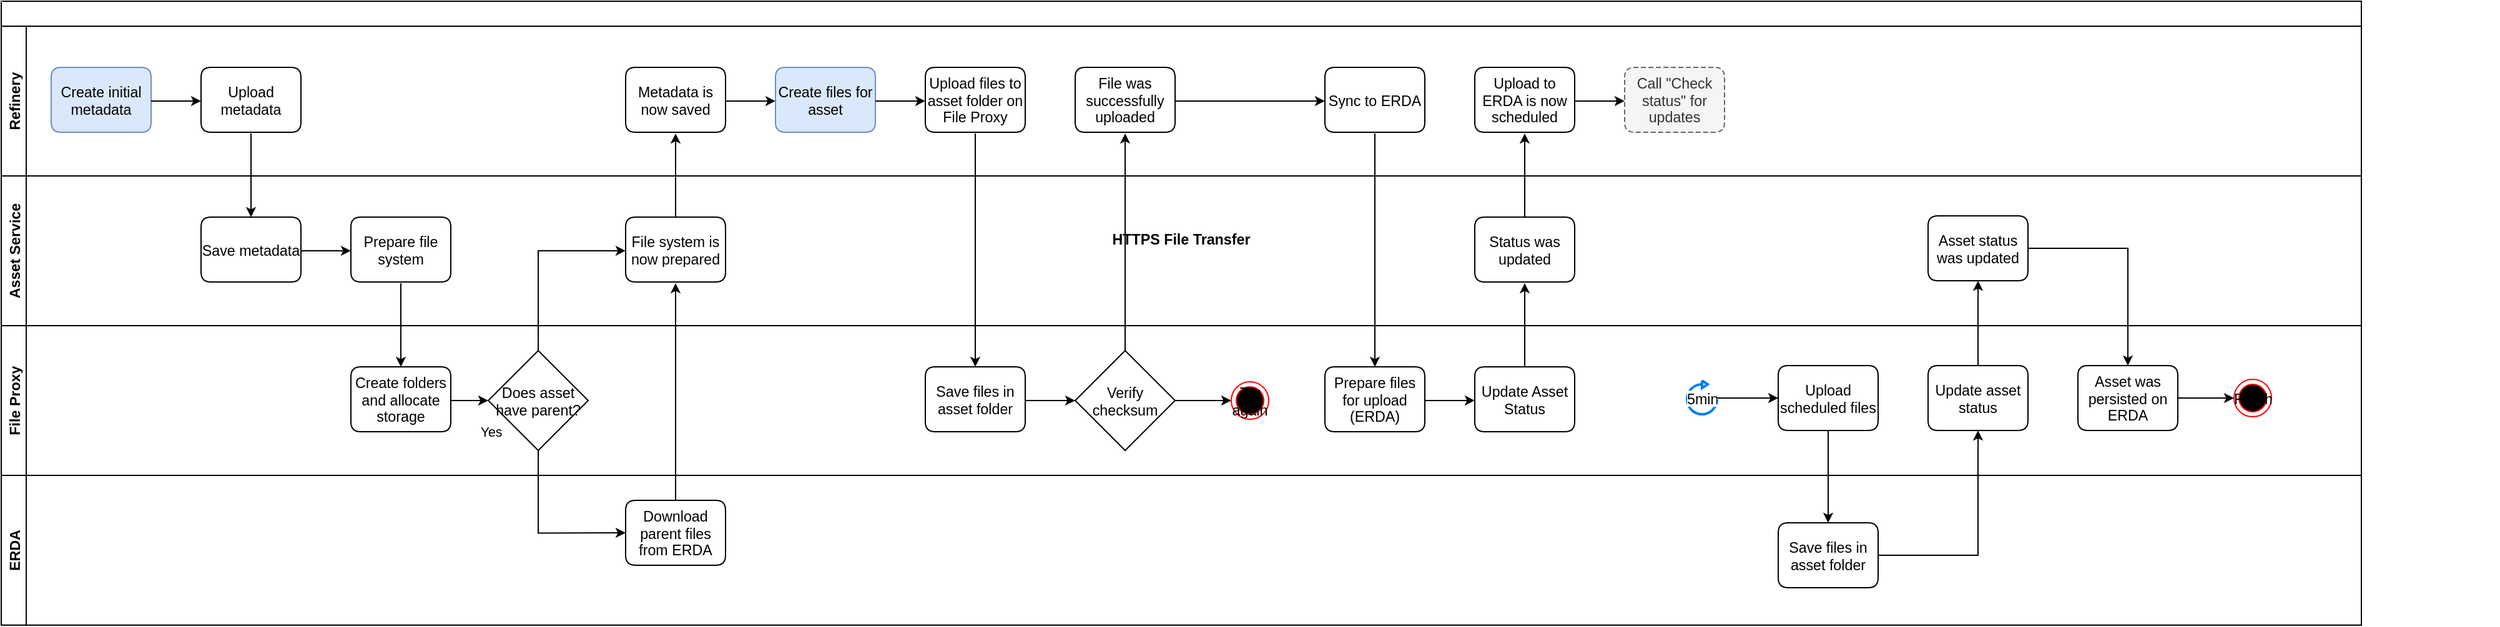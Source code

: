 <mxfile version="24.7.6">
  <diagram name="Page-1" id="Page-1">
    <mxGraphModel dx="1430" dy="869" grid="1" gridSize="10" guides="1" tooltips="1" connect="1" arrows="1" fold="1" page="1" pageScale="1" pageWidth="850" pageHeight="1100" math="0" shadow="0">
      <root>
        <mxCell id="0" />
        <mxCell id="1" parent="0" />
        <UserObject label="" tags="Background" id="2">
          <mxCell style="vsdxID=110000;fillColor=none;gradientColor=none;strokeColor=none;spacingTop=-3;spacingBottom=-3;spacingLeft=-3;spacingRight=-3;points=[];labelBackgroundColor=none;rounded=0;html=1;whiteSpace=wrap;" parent="1" vertex="1">
            <mxGeometry x="40" y="80" width="2000" height="500" as="geometry" />
          </mxCell>
        </UserObject>
        <mxCell id="4" style="vsdxID=210000;fillColor=none;gradientColor=none;strokeColor=none;spacingTop=-3;spacingBottom=-3;spacingLeft=-3;spacingRight=-3;points=[];labelBackgroundColor=none;rounded=0;html=1;whiteSpace=wrap;" parent="2" vertex="1">
          <mxGeometry width="1890" height="380" as="geometry" />
        </mxCell>
        <mxCell id="5" value="&lt;div style=&quot;font-size: 1px&quot;&gt;&lt;font style=&quot;font-size:11.64px;font-family:Helvetica;color:#000000;direction:ltr;letter-spacing:0px;line-height:120%;opacity:1&quot;&gt;&lt;b&gt;HTTPS File Transfer&lt;/b&gt;&lt;/font&gt;&lt;/div&gt;" style="verticalAlign=middle;align=center;overflow=width;vsdxID=2;fillColor=#ffffff;gradientColor=none;shape=stencil(UzV2Ls5ILEhVNTIoLinKz04tz0wpyVA1dlE1MsrMy0gtyiwBslSNXVWNndPyi1LTi/JL81Ig/IJEkEoQKze/DGRCBUSfAUiHkUElhGeqZ2QGFnCDqM3JzMOp1gC3QkMDspWiuwDIQDg9LTMnB+JzuDz1/QVzEVHOJUkxuivIdzFJoYYWYkAGeuIACkESlrErAA==);strokeColor=#000000;spacingTop=-3;spacingBottom=-3;spacingLeft=-3;spacingRight=-3;points=[];labelBackgroundColor=none;rounded=0;html=1;whiteSpace=wrap;" parent="4" vertex="1">
          <mxGeometry width="1890" height="380" as="geometry" />
        </mxCell>
        <mxCell id="6" style="vsdxID=310000;fillColor=none;gradientColor=none;strokeColor=none;spacingTop=-3;spacingBottom=-3;spacingLeft=-3;spacingRight=-3;points=[];labelBackgroundColor=none;rounded=0;html=1;whiteSpace=wrap;" parent="4" vertex="1">
          <mxGeometry y="20" width="1890" height="120" as="geometry" />
        </mxCell>
        <mxCell id="7" style="vsdxID=3;fillColor=#ffffff;gradientColor=none;shape=stencil(UzV2Ls5ILEhVNTIoLinKz04tz0wpyVA1dlE1MsrMy0gtyiwBslSNXVWNndPyi1LTi/JL81Ig/IJEkEoQKze/DGRCBUSfoZ6BGUiTkUElRMAAzHODqM3JzENSa0CeQkMDPEox7EdTDWQgnJ6WmZMD8Tlcnhr+gllJhlKK/EaBi0kJNbQQAzLQEwdQCJKwjF0B);strokeColor=#000000;spacingTop=-3;spacingBottom=-3;spacingLeft=-3;spacingRight=-3;points=[];labelBackgroundColor=none;rounded=0;html=1;whiteSpace=wrap;" parent="6" vertex="1">
          <mxGeometry width="1890" height="120" as="geometry" />
        </mxCell>
        <mxCell id="8" value="&lt;div style=&quot;font-size: 1px&quot;&gt;&lt;font style=&quot;font-size:11.64px;font-family:Helvetica;color:#000000;direction:ltr;letter-spacing:0px;line-height:120%;opacity:1&quot;&gt;&lt;b&gt;Refinery&lt;/b&gt;&lt;/font&gt;&lt;/div&gt;" style="text;vsdxID=3;fillColor=none;gradientColor=none;strokeColor=none;spacingTop=-3;spacingBottom=-3;spacingLeft=-3;spacingRight=-3;points=[];labelBackgroundColor=none;rounded=0;html=1;whiteSpace=wrap;verticalAlign=middle;align=center;overflow=width;rotation=-89.77;;html=1;" parent="7" vertex="1">
          <mxGeometry x="-48" y="52" width="116" height="16" as="geometry" />
        </mxCell>
        <mxCell id="9" value="&lt;div style=&quot;font-size: 1px&quot;&gt;&lt;font style=&quot;font-size:11.64px;font-family:Helvetica;color:#000000;direction:ltr;letter-spacing:0px;line-height:120%;opacity:1&quot;&gt;Create initial metadata&lt;/font&gt;&lt;/div&gt;" style="verticalAlign=middle;align=center;overflow=width;vsdxID=5;fillColor=#dae8fc;gradientColor=none;shape=stencil(nZBLDsIwDERP4y1KE6GyL+UCnCAihliEpHLD9/SktZACYtWdZ+aNLA2YbvR2QNBqzJzOeCeXPZgtaE3RI1MuF5geTHdMjCdO1+hED7aQWs0OOuk0E62V5cOeXiheu9q0a/GleEm36eFDYiXRs1Y7AQPFCmzUYvSj/8KL0S+wHPMgMhWFIHvW+e+AxZLxTf8G);strokeColor=#6c8ebf;spacingTop=-3;spacingBottom=-3;spacingLeft=-3;spacingRight=-3;points=[];labelBackgroundColor=none;rounded=1;html=1;whiteSpace=wrap;" parent="6" vertex="1">
          <mxGeometry x="40" y="33" width="80" height="52" as="geometry" />
        </mxCell>
        <mxCell id="10" value="&lt;div style=&quot;font-size: 1px&quot;&gt;&lt;font style=&quot;font-size:11.64px;font-family:Helvetica;color:#000000;direction:ltr;letter-spacing:0px;line-height:120%;opacity:1&quot;&gt;Upload metadata&lt;/font&gt;&lt;/div&gt;" style="verticalAlign=middle;align=center;overflow=width;vsdxID=6;fillColor=#ffffff;gradientColor=none;shape=stencil(nZBLDsIwDERP4y1KE6GyL+UCnCAihliEpHLD9/SktZACYtWdZ+aNLA2YbvR2QNBqzJzOeCeXPZgtaE3RI1MuF5geTHdMjCdO1+hED7aQWs0OOuk0E62V5cOeXiheu9q0a/GleEm36eFDYiXRs1Y7AQPFCmzUYvSj/8KL0S+wHPMgMhWFIHvW+e+AxZLxTf8G);strokeColor=#000000;spacingTop=-3;spacingBottom=-3;spacingLeft=-3;spacingRight=-3;points=[];labelBackgroundColor=none;rounded=1;html=1;whiteSpace=wrap;" parent="6" vertex="1">
          <mxGeometry x="160" y="33" width="80" height="52" as="geometry" />
        </mxCell>
        <mxCell id="11" value="&lt;div style=&quot;font-size: 1px&quot;&gt;&lt;font style=&quot;font-size:11.64px;font-family:Helvetica;color:#000000;direction:ltr;letter-spacing:0px;line-height:120%;opacity:1&quot;&gt;Metadata is now saved&lt;/font&gt;&lt;/div&gt;" style="verticalAlign=middle;align=center;overflow=width;vsdxID=8;fillColor=#ffffff;gradientColor=none;shape=stencil(nZBLDsIwDERP4y1KE6GyL+UCnCAihliEpHLD9/SktZACYtWdZ+aNLA2YbvR2QNBqzJzOeCeXPZgtaE3RI1MuF5geTHdMjCdO1+hED7aQWs0OOuk0E62V5cOeXiheu9q0a/GleEm36eFDYiXRs1Y7AQPFCmzUYvSj/8KL0S+wHPMgMhWFIHvW+e+AxZLxTf8G);strokeColor=#000000;spacingTop=-3;spacingBottom=-3;spacingLeft=-3;spacingRight=-3;points=[];labelBackgroundColor=none;rounded=1;html=1;whiteSpace=wrap;" parent="6" vertex="1">
          <mxGeometry x="500" y="33" width="80" height="52" as="geometry" />
        </mxCell>
        <mxCell id="12" value="&lt;div style=&quot;font-size: 1px&quot;&gt;&lt;font style=&quot;font-size:11.64px;font-family:Helvetica;color:#000000;direction:ltr;letter-spacing:0px;line-height:120%;opacity:1&quot;&gt;Create files for asset&lt;/font&gt;&lt;/div&gt;" style="verticalAlign=middle;align=center;overflow=width;vsdxID=9;fillColor=#dae8fc;gradientColor=none;shape=stencil(nZBLDsIwDERP4y1KE6GyL+UCnCAihliEpHLD9/SktZACYtWdZ+aNLA2YbvR2QNBqzJzOeCeXPZgtaE3RI1MuF5geTHdMjCdO1+hED7aQWs0OOuk0E62V5cOeXiheu9q0a/GleEm36eFDYiXRs1Y7AQPFCmzUYvSj/8KL0S+wHPMgMhWFIHvW+e+AxZLxTf8G);strokeColor=#6c8ebf;spacingTop=-3;spacingBottom=-3;spacingLeft=-3;spacingRight=-3;points=[];labelBackgroundColor=none;rounded=1;html=1;whiteSpace=wrap;" parent="6" vertex="1">
          <mxGeometry x="620" y="33" width="80" height="52" as="geometry" />
        </mxCell>
        <mxCell id="13" value="&lt;div style=&quot;font-size: 1px&quot;&gt;&lt;font style=&quot;font-size:11.64px;font-family:Helvetica;color:#000000;direction:ltr;letter-spacing:0px;line-height:120%;opacity:1&quot;&gt;Upload files to asset folder on File Proxy&lt;/font&gt;&lt;/div&gt;" style="verticalAlign=middle;align=center;overflow=width;vsdxID=11;fillColor=#ffffff;gradientColor=none;shape=stencil(nZBLDsIwDERP4y1KE6GyL+UCnCAihliEpHLD9/SktZACYtWdZ+aNLA2YbvR2QNBqzJzOeCeXPZgtaE3RI1MuF5geTHdMjCdO1+hED7aQWs0OOuk0E62V5cOeXiheu9q0a/GleEm36eFDYiXRs1Y7AQPFCmzUYvSj/8KL0S+wHPMgMhWFIHvW+e+AxZLxTf8G);strokeColor=#000000;spacingTop=-3;spacingBottom=-3;spacingLeft=-3;spacingRight=-3;points=[];labelBackgroundColor=none;rounded=1;html=1;whiteSpace=wrap;" parent="6" vertex="1">
          <mxGeometry x="740" y="33" width="80" height="52" as="geometry" />
        </mxCell>
        <mxCell id="14" value="&lt;div style=&quot;font-size: 1px&quot;&gt;&lt;font style=&quot;font-size:11.64px;font-family:Helvetica;color:#000000;direction:ltr;letter-spacing:0px;line-height:120%;opacity:1&quot;&gt;File was successfully uploaded&lt;/font&gt;&lt;/div&gt;" style="verticalAlign=middle;align=center;overflow=width;vsdxID=13;fillColor=#ffffff;gradientColor=none;shape=stencil(nZBLDsIwDERP4y1KE6GyL+UCnCAihliEpHLD9/SktZACYtWdZ+aNLA2YbvR2QNBqzJzOeCeXPZgtaE3RI1MuF5geTHdMjCdO1+hED7aQWs0OOuk0E62V5cOeXiheu9q0a/GleEm36eFDYiXRs1Y7AQPFCmzUYvSj/8KL0S+wHPMgMhWFIHvW+e+AxZLxTf8G);strokeColor=#000000;spacingTop=-3;spacingBottom=-3;spacingLeft=-3;spacingRight=-3;points=[];labelBackgroundColor=none;rounded=1;html=1;whiteSpace=wrap;" parent="6" vertex="1">
          <mxGeometry x="860" y="33" width="80" height="52" as="geometry" />
        </mxCell>
        <mxCell id="15" value="&lt;div style=&quot;font-size: 1px&quot;&gt;&lt;font style=&quot;font-size:11.64px;font-family:Helvetica;color:#000000;direction:ltr;letter-spacing:0px;line-height:120%;opacity:1&quot;&gt;Sync to ERDA&lt;/font&gt;&lt;/div&gt;" style="verticalAlign=middle;align=center;overflow=width;vsdxID=14;fillColor=#ffffff;gradientColor=none;shape=stencil(nZBLDsIwDERP4y1KE6GyL+UCnCAihliEpHLD9/SktZACYtWdZ+aNLA2YbvR2QNBqzJzOeCeXPZgtaE3RI1MuF5geTHdMjCdO1+hED7aQWs0OOuk0E62V5cOeXiheu9q0a/GleEm36eFDYiXRs1Y7AQPFCmzUYvSj/8KL0S+wHPMgMhWFIHvW+e+AxZLxTf8G);strokeColor=#000000;spacingTop=-3;spacingBottom=-3;spacingLeft=-3;spacingRight=-3;points=[];labelBackgroundColor=none;rounded=1;html=1;whiteSpace=wrap;" parent="6" vertex="1">
          <mxGeometry x="1060" y="33" width="80" height="52" as="geometry" />
        </mxCell>
        <mxCell id="16" value="&lt;div style=&quot;font-size: 1px&quot;&gt;&lt;font style=&quot;font-size:11.64px;font-family:Helvetica;color:#000000;direction:ltr;letter-spacing:0px;line-height:120%;opacity:1&quot;&gt;Upload to ERDA is now scheduled&lt;/font&gt;&lt;/div&gt;" style="verticalAlign=middle;align=center;overflow=width;vsdxID=16;fillColor=#ffffff;gradientColor=none;shape=stencil(nZBLDsIwDERP4y1KE6GyL+UCnCAihliEpHLD9/SktZACYtWdZ+aNLA2YbvR2QNBqzJzOeCeXPZgtaE3RI1MuF5geTHdMjCdO1+hED7aQWs0OOuk0E62V5cOeXiheu9q0a/GleEm36eFDYiXRs1Y7AQPFCmzUYvSj/8KL0S+wHPMgMhWFIHvW+e+AxZLxTf8G);strokeColor=#000000;spacingTop=-3;spacingBottom=-3;spacingLeft=-3;spacingRight=-3;points=[];labelBackgroundColor=none;rounded=1;html=1;whiteSpace=wrap;" parent="6" vertex="1">
          <mxGeometry x="1180" y="33" width="80" height="52" as="geometry" />
        </mxCell>
        <mxCell id="17" value="&lt;div style=&quot;font-size: 1px&quot;&gt;&lt;font style=&quot;font-size:11.64px;font-family:Helvetica;color:#333333;direction:ltr;letter-spacing:0px;line-height:120%;opacity:1&quot;&gt;Call &amp;quot;Check status&amp;quot; for updates&lt;/font&gt;&lt;/div&gt;" style="verticalAlign=middle;align=center;overflow=width;vsdxID=17;fillColor=#f5f5f5;gradientColor=none;shape=stencil(nZBLDsIwDERP4y1KE6GyL+UCnCAihliEpHLD9/SktZACYtWdZ+aNLA2YbvR2QNBqzJzOeCeXPZgtaE3RI1MuF5geTHdMjCdO1+hED7aQWs0OOuk0E62V5cOeXiheu9q0a/GleEm36eFDYiXRs1Y7AQPFCmzUYvSj/8KL0S+wHPMgMhWFIHvW+e+AxZLxTf8G);dashed=1;dashPattern=4.00 2.00;strokeColor=#666666;spacingTop=-3;spacingBottom=-3;spacingLeft=-3;spacingRight=-3;points=[];labelBackgroundColor=none;rounded=1;html=1;whiteSpace=wrap;" parent="6" vertex="1">
          <mxGeometry x="1300" y="33" width="80" height="52" as="geometry" />
        </mxCell>
        <UserObject label="" tags="Background" id="50">
          <mxCell style="vsdxID=4;edgeStyle=none;startArrow=none;endArrow=classic;startSize=5;endSize=5;strokeColor=#000000;spacingTop=0;spacingBottom=0;spacingLeft=0;spacingRight=0;verticalAlign=middle;html=1;labelBackgroundColor=#ffffff;rounded=0;exitX=1;exitY=0.519;exitDx=0;exitDy=0;exitPerimeter=0;entryX=0;entryY=0.519;entryDx=0;entryDy=0;entryPerimeter=0;" parent="6" source="9" target="10" edge="1">
            <mxGeometry relative="1" as="geometry">
              <mxPoint x="-20" y="102" as="offset" />
              <Array as="points" />
            </mxGeometry>
          </mxCell>
        </UserObject>
        <UserObject label="" tags="Background" id="51">
          <mxCell style="vsdxID=7;edgeStyle=none;startArrow=none;endArrow=classic;startSize=5;endSize=5;strokeColor=#000000;spacingTop=0;spacingBottom=0;spacingLeft=0;spacingRight=0;verticalAlign=middle;html=1;labelBackgroundColor=#ffffff;rounded=0;exitX=1;exitY=0.519;exitDx=0;exitDy=0;exitPerimeter=0;entryX=0;entryY=0.519;entryDx=0;entryDy=0;entryPerimeter=0;" parent="6" source="11" target="12" edge="1">
            <mxGeometry relative="1" as="geometry">
              <mxPoint x="-20" y="102" as="offset" />
              <Array as="points" />
            </mxGeometry>
          </mxCell>
        </UserObject>
        <UserObject label="" tags="Background" id="52">
          <mxCell style="vsdxID=10;edgeStyle=none;startArrow=none;endArrow=classic;startSize=5;endSize=5;strokeColor=#000000;spacingTop=0;spacingBottom=0;spacingLeft=0;spacingRight=0;verticalAlign=middle;html=1;labelBackgroundColor=#ffffff;rounded=0;exitX=1;exitY=0.519;exitDx=0;exitDy=0;exitPerimeter=0;entryX=0;entryY=0.519;entryDx=0;entryDy=0;entryPerimeter=0;" parent="6" source="12" target="13" edge="1">
            <mxGeometry relative="1" as="geometry">
              <mxPoint x="-20" y="102" as="offset" />
              <Array as="points" />
            </mxGeometry>
          </mxCell>
        </UserObject>
        <UserObject label="" tags="Background" id="53">
          <mxCell style="vsdxID=12;edgeStyle=none;startArrow=none;endArrow=classic;startSize=5;endSize=5;strokeColor=#000000;spacingTop=0;spacingBottom=0;spacingLeft=0;spacingRight=0;verticalAlign=middle;html=1;labelBackgroundColor=#ffffff;rounded=0;exitX=1;exitY=0.519;exitDx=0;exitDy=0;exitPerimeter=0;entryX=0;entryY=0.519;entryDx=0;entryDy=0;entryPerimeter=0;" parent="6" source="14" target="15" edge="1">
            <mxGeometry relative="1" as="geometry">
              <mxPoint x="-60" y="102" as="offset" />
              <Array as="points" />
            </mxGeometry>
          </mxCell>
        </UserObject>
        <UserObject label="" tags="Background" id="54">
          <mxCell style="vsdxID=15;edgeStyle=none;startArrow=none;endArrow=classic;startSize=5;endSize=5;strokeColor=#000000;spacingTop=0;spacingBottom=0;spacingLeft=0;spacingRight=0;verticalAlign=middle;html=1;labelBackgroundColor=#ffffff;rounded=0;exitX=1;exitY=0.519;exitDx=0;exitDy=0;exitPerimeter=0;entryX=0;entryY=0.519;entryDx=0;entryDy=0;entryPerimeter=0;" parent="6" source="16" target="17" edge="1">
            <mxGeometry relative="1" as="geometry">
              <mxPoint x="-20" y="102" as="offset" />
              <Array as="points" />
            </mxGeometry>
          </mxCell>
        </UserObject>
        <mxCell id="18" style="vsdxID=1810000;fillColor=none;gradientColor=none;strokeColor=none;spacingTop=-3;spacingBottom=-3;spacingLeft=-3;spacingRight=-3;points=[];labelBackgroundColor=none;rounded=0;html=1;whiteSpace=wrap;" parent="4" vertex="1">
          <mxGeometry y="140" width="1890" height="120" as="geometry" />
        </mxCell>
        <mxCell id="19" style="vsdxID=18;fillColor=#ffffff;gradientColor=none;shape=stencil(UzV2Ls5ILEhVNTIoLinKz04tz0wpyVA1dlE1MsrMy0gtyiwBslSNXVWNndPyi1LTi/JL81Ig/IJEkEoQKze/DGRCBUSfoZ6BGUiTkUElRMAAzHODqM3JzENSa0CeQkMDPEox7EdTDWQgnJ6WmZMD8Tlcnhr+gllJhlKK/EaBi0kJNbQQAzLQEwdQCJKwjF0B);strokeColor=#000000;spacingTop=-3;spacingBottom=-3;spacingLeft=-3;spacingRight=-3;points=[];labelBackgroundColor=none;rounded=0;html=1;whiteSpace=wrap;" parent="18" vertex="1">
          <mxGeometry width="1890" height="120" as="geometry" />
        </mxCell>
        <mxCell id="20" value="&lt;div style=&quot;font-size: 1px&quot;&gt;&lt;font style=&quot;font-size:11.64px;font-family:Helvetica;color:#000000;direction:ltr;letter-spacing:0px;line-height:120%;opacity:1&quot;&gt;&lt;b&gt;Asset Service&lt;/b&gt;&lt;/font&gt;&lt;/div&gt;" style="text;vsdxID=18;fillColor=none;gradientColor=none;strokeColor=none;spacingTop=-3;spacingBottom=-3;spacingLeft=-3;spacingRight=-3;points=[];labelBackgroundColor=none;rounded=0;html=1;whiteSpace=wrap;verticalAlign=middle;align=center;overflow=width;rotation=-89.77;;html=1;" parent="19" vertex="1">
          <mxGeometry x="-48" y="52" width="116" height="16" as="geometry" />
        </mxCell>
        <mxCell id="21" value="&lt;div style=&quot;font-size: 1px&quot;&gt;&lt;font style=&quot;font-size:11.64px;font-family:Helvetica;color:#000000;direction:ltr;letter-spacing:0px;line-height:120%;opacity:1&quot;&gt;Save metadata&lt;/font&gt;&lt;/div&gt;" style="verticalAlign=middle;align=center;overflow=width;vsdxID=20;fillColor=#ffffff;gradientColor=none;shape=stencil(nZBLDsIwDERP4y1KE6GyL+UCnCAihliEpHLD9/SktZACYtWdZ+aNLA2YbvR2QNBqzJzOeCeXPZgtaE3RI1MuF5geTHdMjCdO1+hED7aQWs0OOuk0E62V5cOeXiheu9q0a/GleEm36eFDYiXRs1Y7AQPFCmzUYvSj/8KL0S+wHPMgMhWFIHvW+e+AxZLxTf8G);strokeColor=#000000;spacingTop=-3;spacingBottom=-3;spacingLeft=-3;spacingRight=-3;points=[];labelBackgroundColor=none;rounded=1;html=1;whiteSpace=wrap;" parent="18" vertex="1">
          <mxGeometry x="160" y="33" width="80" height="52" as="geometry" />
        </mxCell>
        <mxCell id="22" value="&lt;div style=&quot;font-size: 1px&quot;&gt;&lt;font style=&quot;font-size:11.64px;font-family:Helvetica;color:#000000;direction:ltr;letter-spacing:0px;line-height:120%;opacity:1&quot;&gt;Prepare file system&lt;/font&gt;&lt;/div&gt;" style="verticalAlign=middle;align=center;overflow=width;vsdxID=21;fillColor=#ffffff;gradientColor=none;shape=stencil(nZBLDsIwDERP4y1KE6GyL+UCnCAihliEpHLD9/SktZACYtWdZ+aNLA2YbvR2QNBqzJzOeCeXPZgtaE3RI1MuF5geTHdMjCdO1+hED7aQWs0OOuk0E62V5cOeXiheu9q0a/GleEm36eFDYiXRs1Y7AQPFCmzUYvSj/8KL0S+wHPMgMhWFIHvW+e+AxZLxTf8G);strokeColor=#000000;spacingTop=-3;spacingBottom=-3;spacingLeft=-3;spacingRight=-3;points=[];labelBackgroundColor=none;rounded=1;html=1;whiteSpace=wrap;" parent="18" vertex="1">
          <mxGeometry x="280" y="33" width="80" height="52" as="geometry" />
        </mxCell>
        <mxCell id="23" value="&lt;div style=&quot;font-size: 1px&quot;&gt;&lt;font style=&quot;font-size:11.64px;font-family:Helvetica;color:#000000;direction:ltr;letter-spacing:0px;line-height:120%;opacity:1&quot;&gt;File system is now prepared&lt;/font&gt;&lt;/div&gt;" style="verticalAlign=middle;align=center;overflow=width;vsdxID=22;fillColor=#ffffff;gradientColor=none;shape=stencil(nZBLDsIwDERP4y1KE6GyL+UCnCAihliEpHLD9/SktZACYtWdZ+aNLA2YbvR2QNBqzJzOeCeXPZgtaE3RI1MuF5geTHdMjCdO1+hED7aQWs0OOuk0E62V5cOeXiheu9q0a/GleEm36eFDYiXRs1Y7AQPFCmzUYvSj/8KL0S+wHPMgMhWFIHvW+e+AxZLxTf8G);strokeColor=#000000;spacingTop=-3;spacingBottom=-3;spacingLeft=-3;spacingRight=-3;points=[];labelBackgroundColor=none;rounded=1;html=1;whiteSpace=wrap;" parent="18" vertex="1">
          <mxGeometry x="500" y="33" width="80" height="52" as="geometry" />
        </mxCell>
        <mxCell id="24" value="&lt;div style=&quot;font-size: 1px&quot;&gt;&lt;font style=&quot;font-size:11.64px;font-family:Helvetica;color:#000000;direction:ltr;letter-spacing:0px;line-height:120%;opacity:1&quot;&gt;Status was updated&lt;/font&gt;&lt;/div&gt;" style="verticalAlign=middle;align=center;overflow=width;vsdxID=23;fillColor=#ffffff;gradientColor=none;shape=stencil(nZBLDsIwDERP4y1KE6GyL+UCnCAihliEpHLD9/SktZACYtWdZ+aNLA2YbvR2QNBqzJzOeCeXPZgtaE3RI1MuF5geTHdMjCdO1+hED7aQWs0OOuk0E62V5cOeXiheu9q0a/GleEm36eFDYiXRs1Y7AQPFCmzUYvSj/8KL0S+wHPMgMhWFIHvW+e+AxZLxTf8G);strokeColor=#000000;spacingTop=-3;spacingBottom=-3;spacingLeft=-3;spacingRight=-3;points=[];labelBackgroundColor=none;rounded=1;html=1;whiteSpace=wrap;" parent="18" vertex="1">
          <mxGeometry x="1180" y="33" width="80" height="52" as="geometry" />
        </mxCell>
        <UserObject label="" tags="Background" id="55">
          <mxCell style="vsdxID=19;edgeStyle=none;startArrow=none;endArrow=classic;startSize=5;endSize=5;strokeColor=#000000;spacingTop=0;spacingBottom=0;spacingLeft=0;spacingRight=0;verticalAlign=middle;html=1;labelBackgroundColor=#ffffff;rounded=0;exitX=1;exitY=0.519;exitDx=0;exitDy=0;exitPerimeter=0;entryX=0;entryY=0.519;entryDx=0;entryDy=0;entryPerimeter=0;" parent="18" source="21" target="22" edge="1">
            <mxGeometry relative="1" as="geometry">
              <mxPoint x="-20" y="102" as="offset" />
              <Array as="points" />
            </mxGeometry>
          </mxCell>
        </UserObject>
        <mxCell id="25" style="vsdxID=2410000;fillColor=none;gradientColor=none;strokeColor=none;spacingTop=-3;spacingBottom=-3;spacingLeft=-3;spacingRight=-3;points=[];labelBackgroundColor=none;rounded=0;html=1;whiteSpace=wrap;" parent="4" vertex="1">
          <mxGeometry y="260" width="1890" height="120" as="geometry" />
        </mxCell>
        <mxCell id="26" style="vsdxID=24;fillColor=#ffffff;gradientColor=none;shape=stencil(UzV2Ls5ILEhVNTIoLinKz04tz0wpyVA1dlE1MsrMy0gtyiwBslSNXVWNndPyi1LTi/JL81Ig/IJEkEoQKze/DGRCBUSfoZ6BGUiTkUElRMAAzHODqM3JzENSa0CeQkMDPEox7EdTDWQgnJ6WmZMD8Tlcnhr+gllJhlKK/EaBi0kJNbQQAzLQEwdQCJKwjF0B);strokeColor=#000000;spacingTop=-3;spacingBottom=-3;spacingLeft=-3;spacingRight=-3;points=[];labelBackgroundColor=none;rounded=0;html=1;whiteSpace=wrap;" parent="25" vertex="1">
          <mxGeometry width="1890" height="120" as="geometry" />
        </mxCell>
        <mxCell id="27" value="&lt;div style=&quot;font-size: 1px&quot;&gt;&lt;font style=&quot;font-size:11.64px;font-family:Helvetica;color:#000000;direction:ltr;letter-spacing:0px;line-height:120%;opacity:1&quot;&gt;&lt;b&gt;File Proxy&lt;/b&gt;&lt;/font&gt;&lt;/div&gt;" style="text;vsdxID=24;fillColor=none;gradientColor=none;strokeColor=none;spacingTop=-3;spacingBottom=-3;spacingLeft=-3;spacingRight=-3;points=[];labelBackgroundColor=none;rounded=0;html=1;whiteSpace=wrap;verticalAlign=middle;align=center;overflow=width;rotation=-89.77;;html=1;" parent="26" vertex="1">
          <mxGeometry x="-48" y="52" width="116" height="16" as="geometry" />
        </mxCell>
        <mxCell id="28" value="&lt;div style=&quot;font-size: 1px&quot;&gt;&lt;font style=&quot;font-size:11.64px;font-family:Helvetica;color:#000000;direction:ltr;letter-spacing:0px;line-height:120%;opacity:1&quot;&gt;Create folders and allocate storage&lt;/font&gt;&lt;/div&gt;" style="verticalAlign=middle;align=center;overflow=width;vsdxID=26;fillColor=#ffffff;gradientColor=none;shape=stencil(nZBLDsIwDERP4y1KE6GyL+UCnCAihliEpHLD9/SktZACYtWdZ+aNLA2YbvR2QNBqzJzOeCeXPZgtaE3RI1MuF5geTHdMjCdO1+hED7aQWs0OOuk0E62V5cOeXiheu9q0a/GleEm36eFDYiXRs1Y7AQPFCmzUYvSj/8KL0S+wHPMgMhWFIHvW+e+AxZLxTf8G);strokeColor=#000000;spacingTop=-3;spacingBottom=-3;spacingLeft=-3;spacingRight=-3;points=[];labelBackgroundColor=none;rounded=1;html=1;whiteSpace=wrap;" parent="25" vertex="1">
          <mxGeometry x="280" y="33" width="80" height="52" as="geometry" />
        </mxCell>
        <mxCell id="29" value="&lt;div style=&quot;font-size: 1px&quot;&gt;&lt;font style=&quot;font-size:11.64px;font-family:Helvetica;color:#000000;direction:ltr;letter-spacing:0px;line-height:120%;opacity:1&quot;&gt;Save files in asset folder&lt;/font&gt;&lt;/div&gt;" style="verticalAlign=middle;align=center;overflow=width;vsdxID=29;fillColor=#ffffff;gradientColor=none;shape=stencil(nZBLDsIwDERP4y1KE6GyL+UCnCAihliEpHLD9/SktZACYtWdZ+aNLA2YbvR2QNBqzJzOeCeXPZgtaE3RI1MuF5geTHdMjCdO1+hED7aQWs0OOuk0E62V5cOeXiheu9q0a/GleEm36eFDYiXRs1Y7AQPFCmzUYvSj/8KL0S+wHPMgMhWFIHvW+e+AxZLxTf8G);strokeColor=#000000;spacingTop=-3;spacingBottom=-3;spacingLeft=-3;spacingRight=-3;points=[];labelBackgroundColor=none;rounded=1;html=1;whiteSpace=wrap;" parent="25" vertex="1">
          <mxGeometry x="740" y="33" width="80" height="52" as="geometry" />
        </mxCell>
        <mxCell id="30" value="&lt;div style=&quot;font-size: 1px&quot;&gt;&lt;font style=&quot;font-size:11.64px;font-family:Helvetica;color:#000000;direction:ltr;letter-spacing:0px;line-height:120%;opacity:1&quot;&gt;Verify&lt;br/&gt;&lt;/font&gt;&lt;font style=&quot;font-size:11.64px;font-family:Helvetica;color:#000000;direction:ltr;letter-spacing:0px;line-height:120%;opacity:1&quot;&gt;checksum&lt;/font&gt;&lt;/div&gt;" style="verticalAlign=middle;align=center;overflow=width;vsdxID=31;fillColor=#ffffff;gradientColor=none;shape=stencil(nZBLDoQgEERP03uk4wnUuYeJKB0RDDKj3l5Ix/iJcTG7KnhVSRdgMel6VCDFFLzr1UxN0IAlSElWK08hKsAKsGidV513X9uwH+tEJjW4X2pYOJeLFJFiZcvuw6QheyIzcUXzF/bWukcf2b9bL2QUx4ktGcMLnf/vk8QnnhOrDQ==);strokeColor=#000000;spacingTop=-3;spacingBottom=-3;spacingLeft=-3;spacingRight=-3;points=[];labelBackgroundColor=none;rounded=0;html=1;whiteSpace=wrap;" parent="25" vertex="1">
          <mxGeometry x="860" y="20" width="80" height="80" as="geometry" />
        </mxCell>
        <mxCell id="31" value="&lt;div style=&quot;font-size: 1px&quot;&gt;&lt;font style=&quot;font-size:11.64px;font-family:Helvetica;color:#000000;direction:ltr;letter-spacing:0px;line-height:120%;opacity:1&quot;&gt;Try again&lt;/font&gt;&lt;/div&gt;" style="verticalAlign=middle;align=center;overflow=width;vsdxID=32;fillColor=#000000;gradientColor=none;shape=stencil(vVPbDoIwDP2aPY7MVQjvXv5j0QGLyEiZgn/vZsELYjQx+tb2nHWnPSmDRVOoWjMpGod2p1uzdQWDJZPSVIVG43zEYMVgkVnUOdpDtaW8VoEZor09hg4dvZtBBPPwSooTVWJxSdfEVrjxEA7sNAIgNp6eSj0pTaIkmWopOq4603C0TjljKwJ7rFSYa+6/41mp8r43QU2rdX1X/lbgy5l/ItAHt+VnpizJuyv+yhnxsSsyfpx4yIdxxWSrP7jxRtj/ZD14MNq/D8bH4kt0aLA6Aw==);strokeColor=#ff0000;spacingTop=-3;spacingBottom=-3;spacingLeft=-3;spacingRight=-3;points=[];labelBackgroundColor=none;rounded=0;html=1;whiteSpace=wrap;" parent="25" vertex="1">
          <mxGeometry x="985" y="45" width="30" height="30" as="geometry" />
        </mxCell>
        <mxCell id="32" value="&lt;div style=&quot;font-size: 1px&quot;&gt;&lt;font style=&quot;font-size:11.64px;font-family:Helvetica;color:#000000;direction:ltr;letter-spacing:0px;line-height:120%;opacity:1&quot;&gt;Prepare files for upload (ERDA)&lt;/font&gt;&lt;/div&gt;" style="verticalAlign=middle;align=center;overflow=width;vsdxID=34;fillColor=#ffffff;gradientColor=none;shape=stencil(nZBLDsIwDERP4y1KE6GyL+UCnCAihliEpHLD9/SktZACYtWdZ+aNLA2YbvR2QNBqzJzOeCeXPZgtaE3RI1MuF5geTHdMjCdO1+hED7aQWs0OOuk0E62V5cOeXiheu9q0a/GleEm36eFDYiXRs1Y7AQPFCmzUYvSj/8KL0S+wHPMgMhWFIHvW+e+AxZLxTf8G);strokeColor=#000000;spacingTop=-3;spacingBottom=-3;spacingLeft=-3;spacingRight=-3;points=[];labelBackgroundColor=none;rounded=1;html=1;whiteSpace=wrap;" parent="25" vertex="1">
          <mxGeometry x="1060" y="33" width="80" height="52" as="geometry" />
        </mxCell>
        <mxCell id="33" value="&lt;div style=&quot;font-size: 1px&quot;&gt;&lt;font style=&quot;font-size:11.64px;font-family:Helvetica;color:#000000;direction:ltr;letter-spacing:0px;line-height:120%;opacity:1&quot;&gt;Update Asset Status&lt;/font&gt;&lt;/div&gt;" style="verticalAlign=middle;align=center;overflow=width;vsdxID=35;fillColor=#ffffff;gradientColor=none;shape=stencil(nZBLDsIwDERP4y1KE6GyL+UCnCAihliEpHLD9/SktZACYtWdZ+aNLA2YbvR2QNBqzJzOeCeXPZgtaE3RI1MuF5geTHdMjCdO1+hED7aQWs0OOuk0E62V5cOeXiheu9q0a/GleEm36eFDYiXRs1Y7AQPFCmzUYvSj/8KL0S+wHPMgMhWFIHvW+e+AxZLxTf8G);strokeColor=#000000;spacingTop=-3;spacingBottom=-3;spacingLeft=-3;spacingRight=-3;points=[];labelBackgroundColor=none;rounded=1;html=1;whiteSpace=wrap;" parent="25" vertex="1">
          <mxGeometry x="1180" y="33" width="80" height="52" as="geometry" />
        </mxCell>
        <mxCell id="34" value="&lt;div style=&quot;font-size: 1px&quot;&gt;&lt;font style=&quot;font-size:11.64px;font-family:Helvetica;color:#000000;direction:ltr;letter-spacing:0px;line-height:120%;opacity:1&quot;&gt;Does asset have parent?&lt;/font&gt;&lt;/div&gt;" style="verticalAlign=middle;align=center;overflow=width;vsdxID=27;fillColor=#ffffff;gradientColor=none;shape=stencil(nZBLDoQgEERP03uk4wnUuYeJKB0RDDKj3l5Ix/iJcTG7KnhVSRdgMel6VCDFFLzr1UxN0IAlSElWK08hKsAKsGidV513X9uwH+tEJjW4X2pYOJeLFJFiZcvuw6QheyIzcUXzF/bWukcf2b9bL2QUx4ktGcMLnf/vk8QnnhOrDQ==);strokeColor=#000000;spacingTop=-3;spacingBottom=-3;spacingLeft=-3;spacingRight=-3;points=[];labelBackgroundColor=none;rounded=0;html=1;whiteSpace=wrap;" parent="25" vertex="1">
          <mxGeometry x="390" y="20" width="80" height="80" as="geometry" />
        </mxCell>
        <UserObject label="" tags="Background" id="56">
          <mxCell style="vsdxID=25;edgeStyle=none;startArrow=none;endArrow=classic;startSize=5;endSize=5;strokeColor=#000000;spacingTop=0;spacingBottom=0;spacingLeft=0;spacingRight=0;verticalAlign=middle;html=1;labelBackgroundColor=#ffffff;rounded=0;exitX=1;exitY=0.519;exitDx=0;exitDy=0;exitPerimeter=0;entryX=0;entryY=0.5;entryDx=0;entryDy=0;entryPerimeter=0;" parent="25" source="28" target="34" edge="1">
            <mxGeometry relative="1" as="geometry">
              <mxPoint x="-15" y="102" as="offset" />
              <Array as="points" />
            </mxGeometry>
          </mxCell>
        </UserObject>
        <mxCell id="57" parent="25" vertex="1">
          <mxGeometry x="860" y="60" as="geometry" />
        </mxCell>
        <UserObject label="" tags="Background" id="58">
          <mxCell style="vsdxID=28;edgeStyle=none;startArrow=none;endArrow=classic;startSize=5;endSize=5;strokeColor=#000000;spacingTop=0;spacingBottom=0;spacingLeft=0;spacingRight=0;verticalAlign=middle;html=1;labelBackgroundColor=#ffffff;rounded=0;exitX=1;exitY=0.519;exitDx=0;exitDy=0;exitPerimeter=0;" parent="25" source="29" target="57" edge="1">
            <mxGeometry relative="1" as="geometry">
              <mxPoint x="-20" y="102" as="offset" />
              <Array as="points">
                <mxPoint x="840" y="60" />
                <mxPoint x="840" y="60.5" />
              </Array>
            </mxGeometry>
          </mxCell>
        </UserObject>
        <UserObject label="" tags="Background" id="59">
          <mxCell style="vsdxID=30;edgeStyle=none;startArrow=none;endArrow=classic;startSize=5;endSize=5;strokeColor=#000000;spacingTop=0;spacingBottom=0;spacingLeft=0;spacingRight=0;verticalAlign=middle;html=1;labelBackgroundColor=#ffffff;rounded=0;exitX=1;exitY=0.5;exitDx=0;exitDy=0;exitPerimeter=0;entryX=0;entryY=0.5;entryDx=0;entryDy=0;entryPerimeter=0;" parent="25" source="30" target="31" edge="1">
            <mxGeometry relative="1" as="geometry">
              <mxPoint x="-23" y="102" as="offset" />
              <Array as="points" />
            </mxGeometry>
          </mxCell>
        </UserObject>
        <UserObject label="" tags="Background" id="60">
          <mxCell style="vsdxID=33;edgeStyle=none;startArrow=none;endArrow=classic;startSize=5;endSize=5;strokeColor=#000000;spacingTop=0;spacingBottom=0;spacingLeft=0;spacingRight=0;verticalAlign=middle;html=1;labelBackgroundColor=#ffffff;rounded=0;exitX=1;exitY=0.519;exitDx=0;exitDy=0;exitPerimeter=0;entryX=0;entryY=0.519;entryDx=0;entryDy=0;entryPerimeter=0;" parent="25" source="32" target="33" edge="1">
            <mxGeometry relative="1" as="geometry">
              <mxPoint x="-20" y="102" as="offset" />
              <Array as="points" />
            </mxGeometry>
          </mxCell>
        </UserObject>
        <mxCell id="35" style="vsdxID=4010000;fillColor=none;gradientColor=none;strokeColor=none;spacingTop=-3;spacingBottom=-3;spacingLeft=-3;spacingRight=-3;points=[];labelBackgroundColor=none;rounded=0;html=1;whiteSpace=wrap;" parent="4" vertex="1">
          <mxGeometry as="geometry" />
        </mxCell>
        <mxCell id="36" value="&lt;div style=&quot;font-size: 1px&quot;&gt;&lt;font style=&quot;font-size:10.67px;font-family:Helvetica;color:#000000;direction:ltr;letter-spacing:0px;line-height:120%;opacity:1&quot;&gt;Correct&lt;/font&gt;&lt;/div&gt;" style="verticalAlign=middle;align=center;overflow=width;vsdxID=41;fillColor=none;gradientColor=none;strokeColor=none;spacingTop=-3;spacingBottom=-3;spacingLeft=-3;spacingRight=-3;points=[];labelBackgroundColor=#ffffff;rounded=0;html=1;whiteSpace=wrap;" parent="35" vertex="1">
          <mxGeometry as="geometry" />
        </mxCell>
        <UserObject label="" tags="Background" id="65">
          <mxCell style="vsdxID=40;edgeStyle=none;startArrow=none;endArrow=classic;startSize=5;endSize=5;strokeColor=#000000;spacingTop=0;spacingBottom=0;spacingLeft=0;spacingRight=0;verticalAlign=middle;html=1;labelBackgroundColor=#ffffff;rounded=0;exitX=0.5;exitY=0;exitDx=0;exitDy=0;exitPerimeter=0;entryX=0.5;entryY=1.019;entryDx=0;entryDy=0;entryPerimeter=0;" parent="35" source="30" target="14" edge="1">
            <mxGeometry relative="1" as="geometry">
              <mxPoint y="188" as="offset" />
              <Array as="points" />
            </mxGeometry>
          </mxCell>
        </UserObject>
        <mxCell id="37" style="vsdxID=4510000;fillColor=none;gradientColor=none;strokeColor=none;spacingTop=-3;spacingBottom=-3;spacingLeft=-3;spacingRight=-3;points=[];labelBackgroundColor=none;rounded=0;html=1;whiteSpace=wrap;" parent="4" vertex="1">
          <mxGeometry as="geometry" />
        </mxCell>
        <mxCell id="38" value="&lt;div style=&quot;font-size: 1px&quot;&gt;&lt;font style=&quot;font-size:10.67px;font-family:Helvetica;color:#000000;direction:ltr;letter-spacing:0px;line-height:120%;opacity:1&quot;&gt;No&lt;/font&gt;&lt;/div&gt;" style="verticalAlign=middle;align=center;overflow=width;vsdxID=46;fillColor=none;gradientColor=none;strokeColor=none;spacingTop=-3;spacingBottom=-3;spacingLeft=-3;spacingRight=-3;points=[];labelBackgroundColor=#ffffff;rounded=0;html=1;whiteSpace=wrap;" parent="37" vertex="1">
          <mxGeometry as="geometry" />
        </mxCell>
        <UserObject label="" tags="Background" id="69">
          <mxCell style="vsdxID=45;edgeStyle=none;startArrow=none;endArrow=classic;startSize=5;endSize=5;strokeColor=#000000;spacingTop=0;spacingBottom=0;spacingLeft=0;spacingRight=0;verticalAlign=middle;html=1;labelBackgroundColor=#ffffff;rounded=0;exitX=0.5;exitY=0;exitDx=0;exitDy=0;exitPerimeter=0;entryX=0;entryY=0.519;entryDx=0;entryDy=0;entryPerimeter=0;" parent="37" source="34" target="23" edge="1">
            <mxGeometry relative="1" as="geometry">
              <mxPoint y="176" as="offset" />
              <Array as="points">
                <mxPoint x="430" y="200" />
              </Array>
            </mxGeometry>
          </mxCell>
        </UserObject>
        <UserObject label="" tags="Background" id="61">
          <mxCell style="vsdxID=36;edgeStyle=none;startArrow=none;endArrow=classic;startSize=5;endSize=5;strokeColor=#000000;spacingTop=0;spacingBottom=0;spacingLeft=0;spacingRight=0;verticalAlign=middle;html=1;labelBackgroundColor=#ffffff;rounded=0;exitX=0.5;exitY=1.019;exitDx=0;exitDy=0;exitPerimeter=0;entryX=0.5;entryY=0;entryDx=0;entryDy=0;entryPerimeter=0;" parent="4" source="10" target="21" edge="1">
            <mxGeometry relative="1" as="geometry">
              <mxPoint y="135" as="offset" />
              <Array as="points" />
            </mxGeometry>
          </mxCell>
        </UserObject>
        <UserObject label="" tags="Background" id="62">
          <mxCell style="vsdxID=37;edgeStyle=none;startArrow=none;endArrow=classic;startSize=5;endSize=5;strokeColor=#000000;spacingTop=0;spacingBottom=0;spacingLeft=0;spacingRight=0;verticalAlign=middle;html=1;labelBackgroundColor=#ffffff;rounded=0;exitX=0.5;exitY=1.019;exitDx=0;exitDy=0;exitPerimeter=0;entryX=0.5;entryY=0;entryDx=0;entryDy=0;entryPerimeter=0;" parent="4" source="22" target="28" edge="1">
            <mxGeometry relative="1" as="geometry">
              <mxPoint y="135" as="offset" />
              <Array as="points" />
            </mxGeometry>
          </mxCell>
        </UserObject>
        <UserObject label="" tags="Background" id="63">
          <mxCell style="vsdxID=38;edgeStyle=none;startArrow=none;endArrow=classic;startSize=5;endSize=5;strokeColor=#000000;spacingTop=0;spacingBottom=0;spacingLeft=0;spacingRight=0;verticalAlign=middle;html=1;labelBackgroundColor=#ffffff;rounded=0;exitX=0.5;exitY=0;exitDx=0;exitDy=0;exitPerimeter=0;entryX=0.5;entryY=1.019;entryDx=0;entryDy=0;entryPerimeter=0;" parent="4" source="23" target="11" edge="1">
            <mxGeometry relative="1" as="geometry">
              <mxPoint y="135" as="offset" />
              <Array as="points" />
            </mxGeometry>
          </mxCell>
        </UserObject>
        <UserObject label="" tags="Background" id="64">
          <mxCell style="vsdxID=39;edgeStyle=none;startArrow=none;endArrow=classic;startSize=5;endSize=5;strokeColor=#000000;spacingTop=0;spacingBottom=0;spacingLeft=0;spacingRight=0;verticalAlign=middle;html=1;labelBackgroundColor=#ffffff;rounded=0;exitX=0.5;exitY=1.019;exitDx=0;exitDy=0;exitPerimeter=0;entryX=0.5;entryY=0;entryDx=0;entryDy=0;entryPerimeter=0;" parent="4" source="13" target="29" edge="1">
            <mxGeometry relative="1" as="geometry">
              <mxPoint y="195" as="offset" />
              <Array as="points" />
            </mxGeometry>
          </mxCell>
        </UserObject>
        <UserObject label="" tags="Background" id="66">
          <mxCell style="vsdxID=42;edgeStyle=none;startArrow=none;endArrow=classic;startSize=5;endSize=5;strokeColor=#000000;spacingTop=0;spacingBottom=0;spacingLeft=0;spacingRight=0;verticalAlign=middle;html=1;labelBackgroundColor=#ffffff;rounded=0;exitX=0.5;exitY=0;exitDx=0;exitDy=0;exitPerimeter=0;entryX=0.5;entryY=1.019;entryDx=0;entryDy=0;entryPerimeter=0;" parent="4" source="33" target="24" edge="1">
            <mxGeometry relative="1" as="geometry">
              <mxPoint y="135" as="offset" />
              <Array as="points" />
            </mxGeometry>
          </mxCell>
        </UserObject>
        <UserObject label="" tags="Background" id="67">
          <mxCell style="vsdxID=43;edgeStyle=none;startArrow=none;endArrow=classic;startSize=5;endSize=5;strokeColor=#000000;spacingTop=0;spacingBottom=0;spacingLeft=0;spacingRight=0;verticalAlign=middle;html=1;labelBackgroundColor=#ffffff;rounded=0;exitX=0.5;exitY=1.019;exitDx=0;exitDy=0;exitPerimeter=0;entryX=0.5;entryY=0;entryDx=0;entryDy=0;entryPerimeter=0;" parent="4" source="15" target="32" edge="1">
            <mxGeometry relative="1" as="geometry">
              <mxPoint y="195" as="offset" />
              <Array as="points" />
            </mxGeometry>
          </mxCell>
        </UserObject>
        <UserObject label="" tags="Background" id="68">
          <mxCell style="vsdxID=44;edgeStyle=none;startArrow=none;endArrow=classic;startSize=5;endSize=5;strokeColor=#000000;spacingTop=0;spacingBottom=0;spacingLeft=0;spacingRight=0;verticalAlign=middle;html=1;labelBackgroundColor=#ffffff;rounded=0;exitX=0.5;exitY=0;exitDx=0;exitDy=0;exitPerimeter=0;entryX=0.5;entryY=1.019;entryDx=0;entryDy=0;entryPerimeter=0;" parent="4" source="24" target="16" edge="1">
            <mxGeometry relative="1" as="geometry">
              <mxPoint y="135" as="offset" />
              <Array as="points" />
            </mxGeometry>
          </mxCell>
        </UserObject>
        <mxCell id="39" style="vsdxID=4710000;fillColor=none;gradientColor=none;strokeColor=none;spacingTop=-3;spacingBottom=-3;spacingLeft=-3;spacingRight=-3;points=[];labelBackgroundColor=none;rounded=0;html=1;whiteSpace=wrap;" parent="2" vertex="1">
          <mxGeometry y="380" width="1890" height="120" as="geometry" />
        </mxCell>
        <mxCell id="40" style="vsdxID=47;fillColor=#ffffff;gradientColor=none;shape=stencil(UzV2Ls5ILEhVNTIoLinKz04tz0wpyVA1dlE1MsrMy0gtyiwBslSNXVWNndPyi1LTi/JL81Ig/IJEkEoQKze/DGRCBUSfoZ6BGUiTkUElRMAAzHODqM3JzENSa0CeQkMDPEox7EdTDWQgnJ6WmZMD8Tlcnhr+gllJhlKK/EaBi0kJNbQQAzLQEwdQCJKwjF0B);strokeColor=#000000;spacingTop=-3;spacingBottom=-3;spacingLeft=-3;spacingRight=-3;points=[];labelBackgroundColor=none;rounded=0;html=1;whiteSpace=wrap;" parent="39" vertex="1">
          <mxGeometry width="1890" height="120" as="geometry" />
        </mxCell>
        <mxCell id="41" value="&lt;div style=&quot;font-size: 1px&quot;&gt;&lt;font style=&quot;font-size:11.64px;font-family:Helvetica;color:#000000;direction:ltr;letter-spacing:0px;line-height:120%;opacity:1&quot;&gt;&lt;b&gt;ERDA&lt;/b&gt;&lt;/font&gt;&lt;/div&gt;" style="text;vsdxID=47;fillColor=none;gradientColor=none;strokeColor=none;spacingTop=-3;spacingBottom=-3;spacingLeft=-3;spacingRight=-3;points=[];labelBackgroundColor=none;rounded=0;html=1;whiteSpace=wrap;verticalAlign=middle;align=center;overflow=width;rotation=-89.77;;html=1;" parent="40" vertex="1">
          <mxGeometry x="-48" y="52" width="116" height="16" as="geometry" />
        </mxCell>
        <mxCell id="42" value="&lt;div style=&quot;font-size: 1px&quot;&gt;&lt;font style=&quot;font-size:11.64px;font-family:Helvetica;color:#000000;direction:ltr;letter-spacing:0px;line-height:120%;opacity:1&quot;&gt;Download parent files from ERDA&lt;/font&gt;&lt;/div&gt;" style="verticalAlign=middle;align=center;overflow=width;vsdxID=48;fillColor=#ffffff;gradientColor=none;shape=stencil(nZBLDsIwDERP4y1KE6GyL+UCnCAihliEpHLD9/SktZACYtWdZ+aNLA2YbvR2QNBqzJzOeCeXPZgtaE3RI1MuF5geTHdMjCdO1+hED7aQWs0OOuk0E62V5cOeXiheu9q0a/GleEm36eFDYiXRs1Y7AQPFCmzUYvSj/8KL0S+wHPMgMhWFIHvW+e+AxZLxTf8G);strokeColor=#000000;spacingTop=-3;spacingBottom=-3;spacingLeft=-3;spacingRight=-3;points=[];labelBackgroundColor=none;rounded=1;html=1;whiteSpace=wrap;" parent="39" vertex="1">
          <mxGeometry x="500" y="20" width="80" height="52" as="geometry" />
        </mxCell>
        <UserObject label="" tags="Background" id="70">
          <mxCell style="vsdxID=49;edgeStyle=none;startArrow=none;endArrow=classic;startSize=5;endSize=5;strokeColor=#000000;spacingTop=0;spacingBottom=0;spacingLeft=0;spacingRight=0;verticalAlign=middle;html=1;labelBackgroundColor=#ffffff;rounded=0;exitX=0.5;exitY=0;exitDx=0;exitDy=0;exitPerimeter=0;entryX=0.5;entryY=1.019;entryDx=0;entryDy=0;entryPerimeter=0;" parent="2" source="42" target="23" edge="1">
            <mxGeometry relative="1" as="geometry">
              <mxPoint y="188" as="offset" />
              <Array as="points" />
            </mxGeometry>
          </mxCell>
        </UserObject>
        <UserObject label="&lt;div style=&quot;font-size: 1px&quot;&gt;&lt;font style=&quot;font-size:10.67px;font-family:Helvetica;color:#000000;direction:ltr;letter-spacing:0px;line-height:120%;opacity:1&quot;&gt;Yes &lt;/font&gt;&lt;/div&gt;" tags="Background" id="71">
          <mxCell style="vsdxID=50;edgeStyle=none;startArrow=none;endArrow=classic;startSize=5;endSize=5;strokeColor=#000000;spacingTop=0;spacingBottom=0;spacingLeft=0;spacingRight=0;verticalAlign=middle;html=1;labelBackgroundColor=#ffffff;rounded=0;align=center;exitX=0.5;exitY=1;exitDx=0;exitDy=0;exitPerimeter=0;entryX=0;entryY=0.5;entryDx=0;entryDy=0;entryPerimeter=0;" parent="2" source="34" target="42" edge="1">
            <mxGeometry relative="1" as="geometry">
              <mxPoint x="-40" y="-81" as="offset" />
              <Array as="points">
                <mxPoint x="430" y="426.3" />
              </Array>
            </mxGeometry>
          </mxCell>
        </UserObject>
        <UserObject label="&lt;div style=&quot;font-size: 1px&quot;&gt;&lt;font style=&quot;font-size:11.64px;font-family:Helvetica;color:#000000;direction:ltr;letter-spacing:0px;line-height:120%;opacity:1&quot;&gt;Asset status was updated&lt;/font&gt;&lt;/div&gt;" tags="Background" id="43">
          <mxCell style="verticalAlign=middle;align=center;overflow=width;vsdxID=51;fillColor=#ffffff;gradientColor=none;shape=stencil(nZBLDsIwDERP4y1KE6GyL+UCnCAihliEpHLD9/SktZACYtWdZ+aNLA2YbvR2QNBqzJzOeCeXPZgtaE3RI1MuF5geTHdMjCdO1+hED7aQWs0OOuk0E62V5cOeXiheu9q0a/GleEm36eFDYiXRs1Y7AQPFCmzUYvSj/8KL0S+wHPMgMhWFIHvW+e+AxZLxTf8G);strokeColor=#000000;spacingTop=-3;spacingBottom=-3;spacingLeft=-3;spacingRight=-3;points=[];labelBackgroundColor=none;rounded=1;html=1;whiteSpace=wrap;" parent="1" vertex="1">
            <mxGeometry x="1583" y="252" width="80" height="52" as="geometry" />
          </mxCell>
        </UserObject>
        <UserObject label="&lt;div style=&quot;font-size: 1px&quot;&gt;&lt;font style=&quot;font-size:11.64px;font-family:Helvetica;color:#000000;direction:ltr;letter-spacing:0px;line-height:120%;opacity:1&quot;&gt;5min&lt;/font&gt;&lt;/div&gt;" tags="Background" id="44">
          <mxCell style="verticalAlign=middle;align=center;overflow=width;vsdxID=57;fillColor=#ffffff;gradientColor=none;shape=stencil(jVLRDoIwDPyavS5bm4E+o/6H0SGLCGSi4t+7pUS2JiS8td3dtbdWYPVszoMVoJ6j7+/2465jI/AgAFzXWO/GEAk8Cqzq3tub71/dlfLhHJExevTvqDARz6hIAfWllLITIVvXJchiJ0uTgbWWWq8TmDSAjOlGdDZICJb5a9e2ZP//vmZOq1zUGGmKVPjy8oTXnDAXdkqSQzUBVcpSFnPpC4w1IfOCOWCla/gZ3Od9F0lI/+PfMpkLcwButMqMopaKOU3HAr7xda/8KLLlscWFgB9qKNGR4/EH);strokeColor=#0080F0;strokeWidth=2;spacingTop=-3;spacingBottom=-3;spacingLeft=-3;spacingRight=-3;points=[];labelBackgroundColor=#ffffff;rounded=0;html=1;whiteSpace=wrap;" parent="1" vertex="1">
            <mxGeometry x="1390" y="384" width="24" height="27" as="geometry" />
          </mxCell>
        </UserObject>
        <UserObject label="&lt;div style=&quot;font-size: 1px&quot;&gt;&lt;font style=&quot;font-size:11.64px;font-family:Helvetica;color:#000000;direction:ltr;letter-spacing:0px;line-height:120%;opacity:1&quot;&gt;Upload scheduled files&lt;/font&gt;&lt;/div&gt;" tags="Background" id="45">
          <mxCell style="verticalAlign=middle;align=center;overflow=width;vsdxID=58;fillColor=#ffffff;gradientColor=none;shape=stencil(nZBLDsIwDERP4y1KE6GyL+UCnCAihliEpHLD9/SktZACYtWdZ+aNLA2YbvR2QNBqzJzOeCeXPZgtaE3RI1MuF5geTHdMjCdO1+hED7aQWs0OOuk0E62V5cOeXiheu9q0a/GleEm36eFDYiXRs1Y7AQPFCmzUYvSj/8KL0S+wHPMgMhWFIHvW+e+AxZLxTf8G);strokeColor=#000000;spacingTop=-3;spacingBottom=-3;spacingLeft=-3;spacingRight=-3;points=[];labelBackgroundColor=none;rounded=1;html=1;whiteSpace=wrap;" parent="1" vertex="1">
            <mxGeometry x="1463" y="372" width="80" height="52" as="geometry" />
          </mxCell>
        </UserObject>
        <UserObject label="&lt;div style=&quot;font-size: 1px&quot;&gt;&lt;font style=&quot;font-size:11.64px;font-family:Helvetica;color:#000000;direction:ltr;letter-spacing:0px;line-height:120%;opacity:1&quot;&gt;Update asset status&lt;/font&gt;&lt;/div&gt;" tags="Background" id="46">
          <mxCell style="verticalAlign=middle;align=center;overflow=width;vsdxID=53;fillColor=#ffffff;gradientColor=none;shape=stencil(nZBLDsIwDERP4y1KE6GyL+UCnCAihliEpHLD9/SktZACYtWdZ+aNLA2YbvR2QNBqzJzOeCeXPZgtaE3RI1MuF5geTHdMjCdO1+hED7aQWs0OOuk0E62V5cOeXiheu9q0a/GleEm36eFDYiXRs1Y7AQPFCmzUYvSj/8KL0S+wHPMgMhWFIHvW+e+AxZLxTf8G);strokeColor=#000000;spacingTop=-3;spacingBottom=-3;spacingLeft=-3;spacingRight=-3;points=[];labelBackgroundColor=none;rounded=1;html=1;whiteSpace=wrap;" parent="1" vertex="1">
            <mxGeometry x="1583" y="372" width="80" height="52" as="geometry" />
          </mxCell>
        </UserObject>
        <UserObject label="&lt;div style=&quot;font-size: 1px&quot;&gt;&lt;font style=&quot;font-size:11.64px;font-family:Helvetica;color:#000000;direction:ltr;letter-spacing:0px;line-height:120%;opacity:1&quot;&gt;Asset was persisted on ERDA&lt;/font&gt;&lt;/div&gt;" tags="Background" id="47">
          <mxCell style="verticalAlign=middle;align=center;overflow=width;vsdxID=55;fillColor=#ffffff;gradientColor=none;shape=stencil(nZBLDsIwDERP4y1KE6GyL+UCnCAihliEpHLD9/SktZACYtWdZ+aNLA2YbvR2QNBqzJzOeCeXPZgtaE3RI1MuF5geTHdMjCdO1+hED7aQWs0OOuk0E62V5cOeXiheu9q0a/GleEm36eFDYiXRs1Y7AQPFCmzUYvSj/8KL0S+wHPMgMhWFIHvW+e+AxZLxTf8G);strokeColor=#000000;spacingTop=-3;spacingBottom=-3;spacingLeft=-3;spacingRight=-3;points=[];labelBackgroundColor=none;rounded=1;html=1;whiteSpace=wrap;" parent="1" vertex="1">
            <mxGeometry x="1703" y="372" width="80" height="52" as="geometry" />
          </mxCell>
        </UserObject>
        <UserObject label="&lt;div style=&quot;font-size: 1px&quot;&gt;&lt;font style=&quot;font-size:11.64px;font-family:Helvetica;color:#000000;direction:ltr;letter-spacing:0px;line-height:120%;opacity:1&quot;&gt;Finished&lt;/font&gt;&lt;/div&gt;" tags="Background" id="48">
          <mxCell style="verticalAlign=middle;align=center;overflow=width;vsdxID=60;fillColor=#000000;gradientColor=none;shape=stencil(vVPbDoIwDP2aPY7MVQjvXv5j0QGLyEiZgn/vZsELYjQx+tb2nHWnPSmDRVOoWjMpGod2p1uzdQWDJZPSVIVG43zEYMVgkVnUOdpDtaW8VoEZor09hg4dvZtBBPPwSooTVWJxSdfEVrjxEA7sNAIgNp6eSj0pTaIkmWopOq4603C0TjljKwJ7rFSYa+6/41mp8r43QU2rdX1X/lbgy5l/ItAHt+VnpizJuyv+yhnxsSsyfpx4yIdxxWSrP7jxRtj/ZD14MNq/D8bH4kt0aLA6Aw==);strokeColor=#ff0000;spacingTop=-3;spacingBottom=-3;spacingLeft=-3;spacingRight=-3;points=[];labelBackgroundColor=none;rounded=0;html=1;whiteSpace=wrap;" parent="1" vertex="1">
            <mxGeometry x="1828" y="383" width="30" height="30" as="geometry" />
          </mxCell>
        </UserObject>
        <UserObject label="&lt;div style=&quot;font-size: 1px&quot;&gt;&lt;font style=&quot;font-size:11.64px;font-family:Helvetica;color:#000000;direction:ltr;letter-spacing:0px;line-height:120%;opacity:1&quot;&gt;Save files in asset folder&lt;/font&gt;&lt;/div&gt;" tags="Background" id="49">
          <mxCell style="verticalAlign=middle;align=center;overflow=width;vsdxID=61;fillColor=#ffffff;gradientColor=none;shape=stencil(nZBLDsIwDERP4y1KE6GyL+UCnCAihliEpHLD9/SktZACYtWdZ+aNLA2YbvR2QNBqzJzOeCeXPZgtaE3RI1MuF5geTHdMjCdO1+hED7aQWs0OOuk0E62V5cOeXiheu9q0a/GleEm36eFDYiXRs1Y7AQPFCmzUYvSj/8KL0S+wHPMgMhWFIHvW+e+AxZLxTf8G);strokeColor=#000000;spacingTop=-3;spacingBottom=-3;spacingLeft=-3;spacingRight=-3;points=[];labelBackgroundColor=none;rounded=1;html=1;whiteSpace=wrap;" parent="1" vertex="1">
            <mxGeometry x="1463" y="498" width="80" height="52" as="geometry" />
          </mxCell>
        </UserObject>
        <UserObject label="" tags="Background" id="72">
          <mxCell style="vsdxID=52;edgeStyle=none;startArrow=none;endArrow=classic;startSize=5;endSize=5;strokeColor=#000000;spacingTop=0;spacingBottom=0;spacingLeft=0;spacingRight=0;verticalAlign=middle;html=1;labelBackgroundColor=#ffffff;rounded=0;exitX=0.5;exitY=0;exitDx=0;exitDy=0;exitPerimeter=0;entryX=0.5;entryY=1;entryDx=0;entryDy=0;entryPerimeter=0;" parent="1" source="46" target="43" edge="1">
            <mxGeometry relative="1" as="geometry">
              <mxPoint y="135" as="offset" />
              <Array as="points" />
            </mxGeometry>
          </mxCell>
        </UserObject>
        <UserObject label="" tags="Background" id="73">
          <mxCell style="vsdxID=54;edgeStyle=none;startArrow=none;endArrow=classic;startSize=5;endSize=5;strokeColor=#000000;spacingTop=0;spacingBottom=0;spacingLeft=0;spacingRight=0;verticalAlign=middle;html=1;labelBackgroundColor=#ffffff;rounded=0;exitX=1;exitY=0.5;exitDx=0;exitDy=0;exitPerimeter=0;entryX=0.5;entryY=0;entryDx=0;entryDy=0;entryPerimeter=0;" parent="1" source="43" target="47" edge="1">
            <mxGeometry relative="1" as="geometry">
              <mxPoint x="-80" y="188" as="offset" />
              <Array as="points">
                <mxPoint x="1743" y="278.05" />
              </Array>
            </mxGeometry>
          </mxCell>
        </UserObject>
        <UserObject label="" tags="Background" id="74">
          <mxCell style="vsdxID=56;edgeStyle=none;startArrow=none;endArrow=classic;startSize=5;endSize=5;strokeColor=#000000;spacingTop=0;spacingBottom=0;spacingLeft=0;spacingRight=0;verticalAlign=middle;html=1;labelBackgroundColor=#ffffff;rounded=0;exitX=1;exitY=0.519;exitDx=0;exitDy=0;exitPerimeter=0;entryX=0;entryY=0.5;entryDx=0;entryDy=0;entryPerimeter=0;" parent="1" source="44" target="45" edge="1">
            <mxGeometry relative="1" as="geometry">
              <mxPoint x="-25" y="102" as="offset" />
              <Array as="points" />
            </mxGeometry>
          </mxCell>
        </UserObject>
        <UserObject label="" tags="Background" id="75">
          <mxCell style="vsdxID=59;edgeStyle=none;startArrow=none;endArrow=classic;startSize=5;endSize=5;strokeColor=#000000;spacingTop=0;spacingBottom=0;spacingLeft=0;spacingRight=0;verticalAlign=middle;html=1;labelBackgroundColor=#ffffff;rounded=0;exitX=1;exitY=0.5;exitDx=0;exitDy=0;exitPerimeter=0;entryX=0;entryY=0.5;entryDx=0;entryDy=0;entryPerimeter=0;" parent="1" source="47" target="48" edge="1">
            <mxGeometry relative="1" as="geometry">
              <mxPoint x="-23" y="102" as="offset" />
              <Array as="points" />
            </mxGeometry>
          </mxCell>
        </UserObject>
        <UserObject label="" tags="Background" id="76">
          <mxCell style="vsdxID=62;edgeStyle=none;startArrow=none;endArrow=classic;startSize=5;endSize=5;strokeColor=#000000;spacingTop=0;spacingBottom=0;spacingLeft=0;spacingRight=0;verticalAlign=middle;html=1;labelBackgroundColor=#ffffff;rounded=0;exitX=0.5;exitY=1;exitDx=0;exitDy=0;exitPerimeter=0;entryX=0.5;entryY=0;entryDx=0;entryDy=0;entryPerimeter=0;" parent="1" source="45" target="49" edge="1">
            <mxGeometry relative="1" as="geometry">
              <mxPoint y="138" as="offset" />
              <Array as="points" />
            </mxGeometry>
          </mxCell>
        </UserObject>
        <UserObject label="" tags="Background" id="77">
          <mxCell style="vsdxID=63;edgeStyle=none;startArrow=none;endArrow=classic;startSize=5;endSize=5;strokeColor=#000000;spacingTop=0;spacingBottom=0;spacingLeft=0;spacingRight=0;verticalAlign=middle;html=1;labelBackgroundColor=#ffffff;rounded=0;exitX=1;exitY=0.5;exitDx=0;exitDy=0;exitPerimeter=0;entryX=0.5;entryY=1;entryDx=0;entryDy=0;entryPerimeter=0;" parent="1" source="49" target="46" edge="1">
            <mxGeometry relative="1" as="geometry">
              <mxPoint x="-80" y="111" as="offset" />
              <Array as="points">
                <mxPoint x="1623" y="524" />
              </Array>
            </mxGeometry>
          </mxCell>
        </UserObject>
      </root>
    </mxGraphModel>
  </diagram>
</mxfile>
